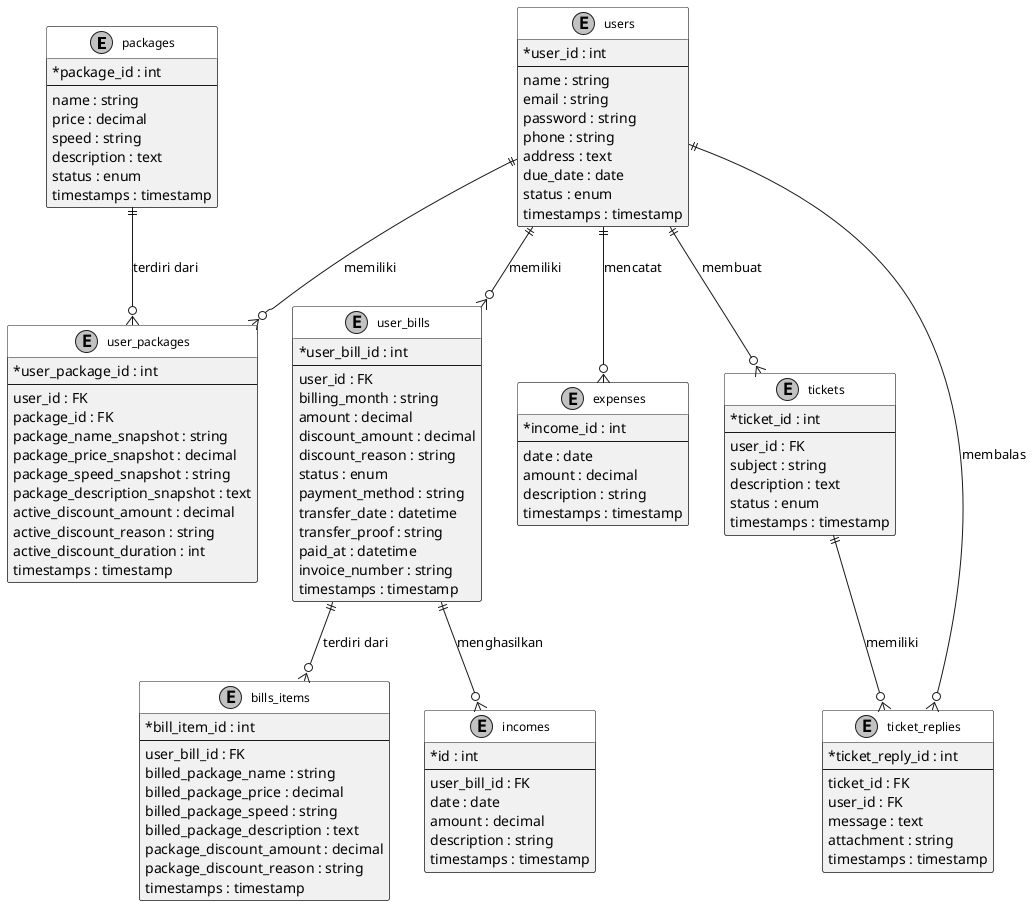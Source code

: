 @startuml
skinparam monochrome true
skinparam classAttributeIconSize 0
skinparam classFontSize 12
skinparam classHeaderBackgroundColor white

' ================== ENTITAS ==================
entity packages {
  *package_id : int
  --
  name : string
  price : decimal
  speed : string
  description : text
  status : enum
  timestamps : timestamp
}

entity users {
  *user_id : int
  --
  name : string
  email : string
  password : string
  phone : string
  address : text
  due_date : date
  status : enum
  timestamps : timestamp
}

entity user_packages {
  *user_package_id : int
  --
  user_id : FK
  package_id : FK
  package_name_snapshot : string
  package_price_snapshot : decimal
  package_speed_snapshot : string
  package_description_snapshot : text
  active_discount_amount : decimal
  active_discount_reason : string
  active_discount_duration : int
  timestamps : timestamp
}

entity user_bills {
  *user_bill_id : int
  --
  user_id : FK
  billing_month : string
  amount : decimal
  discount_amount : decimal
  discount_reason : string
  status : enum
  payment_method : string
  transfer_date : datetime
  transfer_proof : string
  paid_at : datetime
  invoice_number : string
  timestamps : timestamp
}

entity bills_items {
  *bill_item_id : int
  --
  user_bill_id : FK
  billed_package_name : string
  billed_package_price : decimal
  billed_package_speed : string
  billed_package_description : text
  package_discount_amount : decimal
  package_discount_reason : string
  timestamps : timestamp
}

entity incomes {
  *id : int
  --
  user_bill_id : FK
  date : date
  amount : decimal
  description : string
  timestamps : timestamp
}

entity expenses {
  *income_id : int
  --
  date : date
  amount : decimal
  description : string
  timestamps : timestamp
}

entity tickets {
  *ticket_id : int
  --
  user_id : FK
  subject : string
  description : text
  status : enum
  timestamps : timestamp
}

entity ticket_replies {
  *ticket_reply_id : int
  --
  ticket_id : FK
  user_id : FK
  message : text
  attachment : string
  timestamps : timestamp
}

' ================== RELASI ==================
users ||--o{ user_packages : memiliki
packages ||--o{ user_packages : terdiri dari

users ||--o{ user_bills : memiliki
user_bills ||--o{ bills_items : terdiri dari
user_bills ||--o{ incomes : menghasilkan

users ||--o{ tickets : membuat
tickets ||--o{ ticket_replies : memiliki
users ||--o{ ticket_replies : membalas

users ||--o{ expenses : mencatat

@enduml
